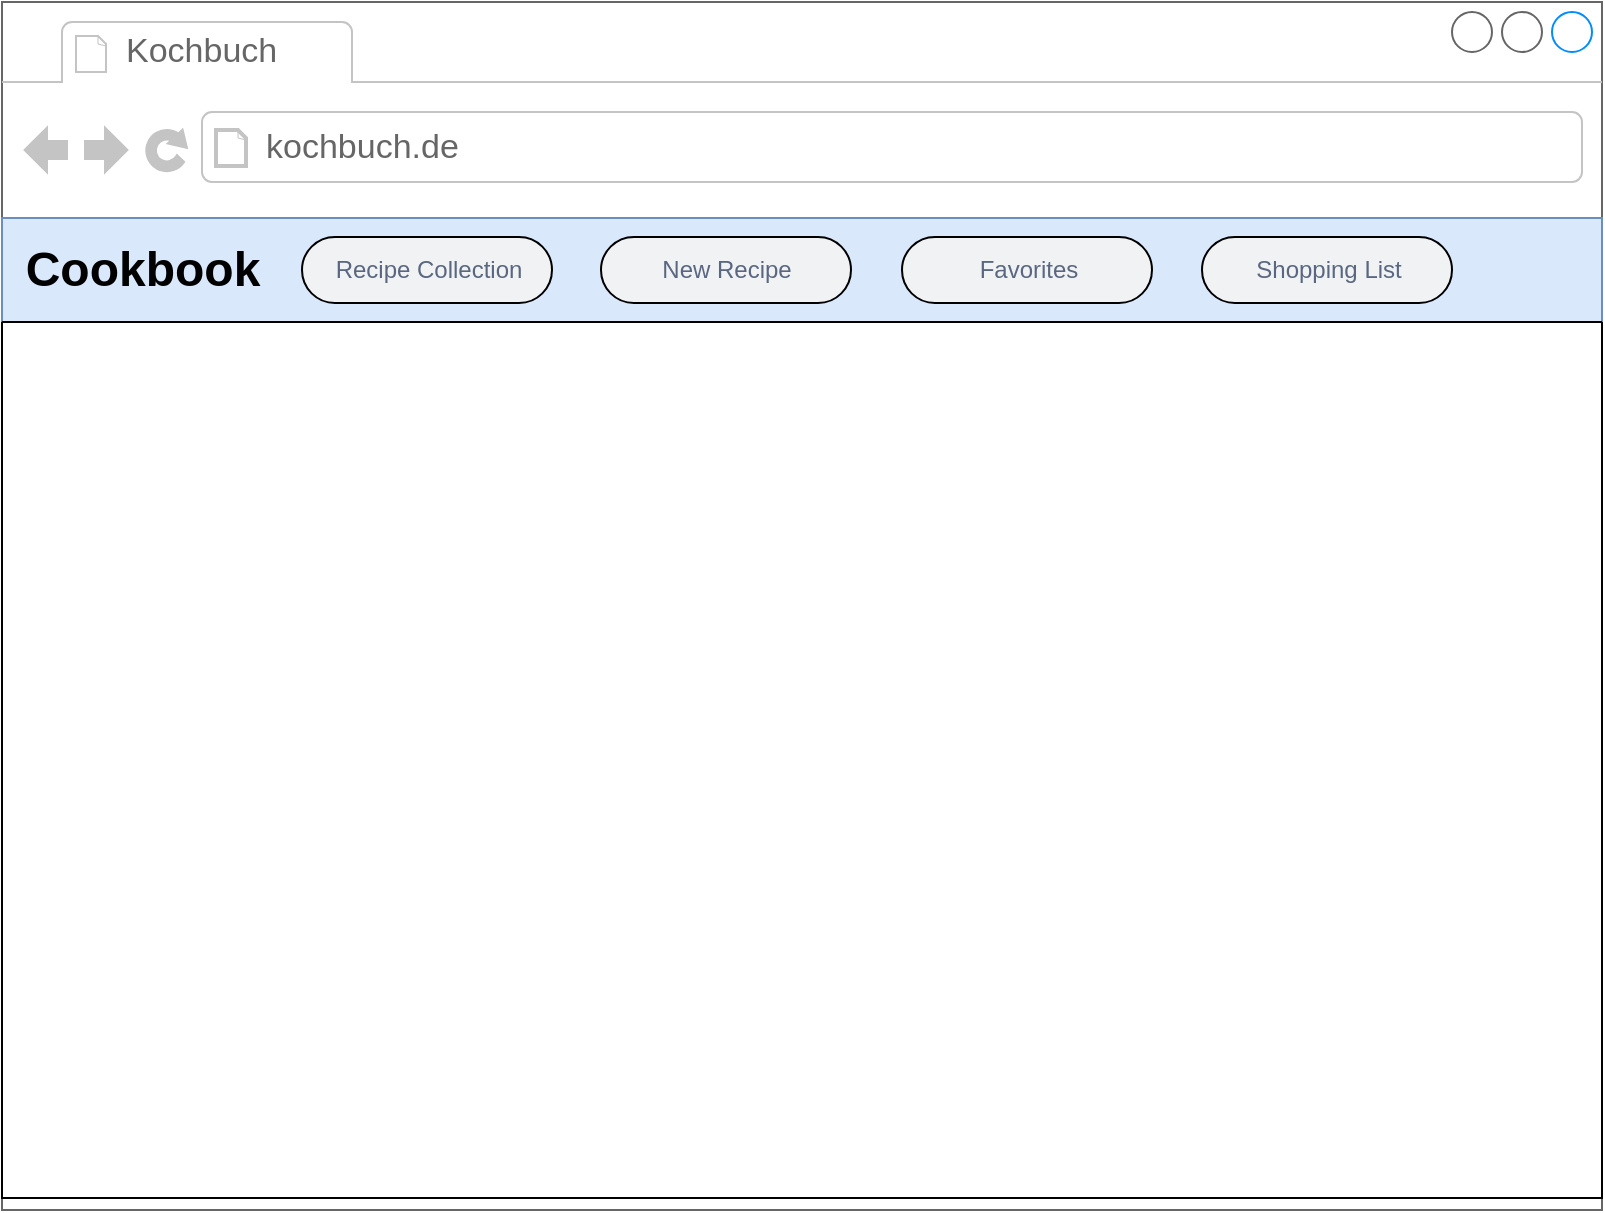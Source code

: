 <mxfile version="16.4.11" type="device" pages="3"><diagram id="uLdAUZZOvfWN0WVAU905" name="Home/Index"><mxGraphModel dx="1102" dy="865" grid="1" gridSize="10" guides="1" tooltips="1" connect="1" arrows="1" fold="1" page="1" pageScale="1" pageWidth="1169" pageHeight="827" math="0" shadow="0"><root><mxCell id="0"/><mxCell id="1" parent="0"/><mxCell id="wNjbQCEVv8uPDGprnIfS-1" value="" style="strokeWidth=1;shadow=0;dashed=0;align=center;html=1;shape=mxgraph.mockup.containers.browserWindow;rSize=0;strokeColor=#666666;strokeColor2=#008cff;strokeColor3=#c4c4c4;mainText=,;recursiveResize=0;" vertex="1" parent="1"><mxGeometry x="160" y="112" width="800" height="604" as="geometry"/></mxCell><mxCell id="wNjbQCEVv8uPDGprnIfS-11" value="" style="rounded=0;whiteSpace=wrap;html=1;fontSize=16;strokeColor=#6c8ebf;strokeWidth=1;glass=0;fillColor=#dae8fc;" vertex="1" parent="wNjbQCEVv8uPDGprnIfS-1"><mxGeometry y="108" width="800" height="52" as="geometry"/></mxCell><mxCell id="wNjbQCEVv8uPDGprnIfS-2" value="Kochbuch" style="strokeWidth=1;shadow=0;dashed=0;align=center;html=1;shape=mxgraph.mockup.containers.anchor;fontSize=17;fontColor=#666666;align=left;" vertex="1" parent="wNjbQCEVv8uPDGprnIfS-1"><mxGeometry x="60" y="12" width="110" height="26" as="geometry"/></mxCell><mxCell id="wNjbQCEVv8uPDGprnIfS-3" value="kochbuch.de" style="strokeWidth=1;shadow=0;dashed=0;align=center;html=1;shape=mxgraph.mockup.containers.anchor;rSize=0;fontSize=17;fontColor=#666666;align=left;" vertex="1" parent="wNjbQCEVv8uPDGprnIfS-1"><mxGeometry x="130" y="60" width="250" height="26" as="geometry"/></mxCell><mxCell id="wNjbQCEVv8uPDGprnIfS-4" value="Recipe Collection" style="rounded=1;fillColor=#F1F2F4;strokeColor=default;html=1;fontColor=#596780;align=center;verticalAlign=middle;fontStyle=0;fontSize=12;sketch=0;arcSize=50;" vertex="1" parent="wNjbQCEVv8uPDGprnIfS-1"><mxGeometry x="150" y="117.5" width="125" height="33" as="geometry"/></mxCell><mxCell id="wNjbQCEVv8uPDGprnIfS-6" value="New Recipe" style="rounded=1;fillColor=#F1F2F4;strokeColor=default;html=1;fontColor=#596780;align=center;verticalAlign=middle;fontStyle=0;fontSize=12;sketch=0;arcSize=50;strokeWidth=1;" vertex="1" parent="wNjbQCEVv8uPDGprnIfS-1"><mxGeometry x="299.5" y="117.5" width="125" height="33" as="geometry"/></mxCell><mxCell id="wNjbQCEVv8uPDGprnIfS-7" value="Favorites" style="rounded=1;fillColor=#F1F2F4;strokeColor=default;html=1;fontColor=#596780;align=center;verticalAlign=middle;fontStyle=0;fontSize=12;sketch=0;arcSize=50;" vertex="1" parent="wNjbQCEVv8uPDGprnIfS-1"><mxGeometry x="450" y="117.5" width="125" height="33" as="geometry"/></mxCell><mxCell id="wNjbQCEVv8uPDGprnIfS-10" value="Cookbook" style="text;strokeColor=none;fillColor=none;html=1;fontSize=24;fontStyle=1;verticalAlign=middle;align=center;" vertex="1" parent="wNjbQCEVv8uPDGprnIfS-1"><mxGeometry x="10" y="114" width="120" height="40" as="geometry"/></mxCell><mxCell id="wNjbQCEVv8uPDGprnIfS-12" value="" style="swimlane;startSize=0;glass=0;fontSize=16;strokeColor=default;strokeWidth=1;fillColor=#66B2FF;" vertex="1" parent="1"><mxGeometry x="160" y="272" width="800" height="438" as="geometry"/></mxCell><mxCell id="7e873oLCk6aR3JsWQ-Lv-1" value="Shopping List" style="rounded=1;fillColor=#F1F2F4;strokeColor=default;html=1;fontColor=#596780;align=center;verticalAlign=middle;fontStyle=0;fontSize=12;sketch=0;arcSize=50;" vertex="1" parent="1"><mxGeometry x="760" y="229.5" width="125" height="33" as="geometry"/></mxCell></root></mxGraphModel></diagram><diagram name="Recipe Collection" id="Yq2PhLKY2X5_40jFDExN"><mxGraphModel dx="1102" dy="865" grid="1" gridSize="10" guides="1" tooltips="1" connect="1" arrows="1" fold="1" page="1" pageScale="1" pageWidth="1169" pageHeight="827" math="0" shadow="0"><root><mxCell id="bl9bqz2OgVu-KBuCgq-J-0"/><mxCell id="bl9bqz2OgVu-KBuCgq-J-1" parent="bl9bqz2OgVu-KBuCgq-J-0"/><mxCell id="bl9bqz2OgVu-KBuCgq-J-2" value="" style="strokeWidth=1;shadow=0;dashed=0;align=center;html=1;shape=mxgraph.mockup.containers.browserWindow;rSize=0;strokeColor=#666666;strokeColor2=#008cff;strokeColor3=#c4c4c4;mainText=,;recursiveResize=0;" vertex="1" parent="bl9bqz2OgVu-KBuCgq-J-1"><mxGeometry x="160" y="112" width="800" height="604" as="geometry"/></mxCell><mxCell id="bl9bqz2OgVu-KBuCgq-J-3" value="" style="rounded=0;whiteSpace=wrap;html=1;fontSize=16;strokeColor=#6c8ebf;strokeWidth=1;glass=0;fillColor=#dae8fc;" vertex="1" parent="bl9bqz2OgVu-KBuCgq-J-2"><mxGeometry y="108" width="800" height="52" as="geometry"/></mxCell><mxCell id="bl9bqz2OgVu-KBuCgq-J-4" value="Kochbuch" style="strokeWidth=1;shadow=0;dashed=0;align=center;html=1;shape=mxgraph.mockup.containers.anchor;fontSize=17;fontColor=#666666;align=left;" vertex="1" parent="bl9bqz2OgVu-KBuCgq-J-2"><mxGeometry x="60" y="12" width="110" height="26" as="geometry"/></mxCell><mxCell id="bl9bqz2OgVu-KBuCgq-J-5" value="kochbuch.de" style="strokeWidth=1;shadow=0;dashed=0;align=center;html=1;shape=mxgraph.mockup.containers.anchor;rSize=0;fontSize=17;fontColor=#666666;align=left;" vertex="1" parent="bl9bqz2OgVu-KBuCgq-J-2"><mxGeometry x="130" y="60" width="250" height="26" as="geometry"/></mxCell><mxCell id="bl9bqz2OgVu-KBuCgq-J-6" value="Recipe Collection" style="rounded=1;fillColor=#F1F2F4;strokeColor=default;html=1;fontColor=#596780;align=center;verticalAlign=middle;fontStyle=0;fontSize=12;sketch=0;arcSize=50;" vertex="1" parent="bl9bqz2OgVu-KBuCgq-J-2"><mxGeometry x="150" y="117.5" width="125" height="33" as="geometry"/></mxCell><mxCell id="bl9bqz2OgVu-KBuCgq-J-7" value="New Recipe" style="rounded=1;fillColor=#F1F2F4;strokeColor=default;html=1;fontColor=#596780;align=center;verticalAlign=middle;fontStyle=0;fontSize=12;sketch=0;arcSize=50;strokeWidth=1;" vertex="1" parent="bl9bqz2OgVu-KBuCgq-J-2"><mxGeometry x="299.5" y="117.5" width="125" height="33" as="geometry"/></mxCell><mxCell id="bl9bqz2OgVu-KBuCgq-J-8" value="Favorites" style="rounded=1;fillColor=#F1F2F4;strokeColor=default;html=1;fontColor=#596780;align=center;verticalAlign=middle;fontStyle=0;fontSize=12;sketch=0;arcSize=50;" vertex="1" parent="bl9bqz2OgVu-KBuCgq-J-2"><mxGeometry x="450" y="117.5" width="125" height="33" as="geometry"/></mxCell><mxCell id="bl9bqz2OgVu-KBuCgq-J-9" value="Cookbook" style="text;strokeColor=none;fillColor=none;html=1;fontSize=24;fontStyle=1;verticalAlign=middle;align=center;" vertex="1" parent="bl9bqz2OgVu-KBuCgq-J-2"><mxGeometry x="10" y="114" width="120" height="40" as="geometry"/></mxCell><mxCell id="bl9bqz2OgVu-KBuCgq-J-10" value="" style="swimlane;startSize=0;glass=0;fontSize=16;strokeColor=default;strokeWidth=1;fillColor=#66B2FF;" vertex="1" parent="bl9bqz2OgVu-KBuCgq-J-1"><mxGeometry x="160" y="272" width="800" height="438" as="geometry"/></mxCell><mxCell id="s24vPN9jZUa48CjRR_P6-0" value="Shopping List" style="rounded=1;fillColor=#F1F2F4;strokeColor=default;html=1;fontColor=#596780;align=center;verticalAlign=middle;fontStyle=0;fontSize=12;sketch=0;arcSize=50;" vertex="1" parent="bl9bqz2OgVu-KBuCgq-J-1"><mxGeometry x="760" y="229.5" width="125" height="33" as="geometry"/></mxCell></root></mxGraphModel></diagram><diagram name="New Recipe" id="Cq3HnNZkVrBJorHGPrhq"><mxGraphModel dx="1102" dy="865" grid="1" gridSize="10" guides="1" tooltips="1" connect="1" arrows="1" fold="1" page="1" pageScale="1" pageWidth="1169" pageHeight="827" math="0" shadow="0"><root><mxCell id="MAPax_Jt2ATX0YCJ_7Qe-0"/><mxCell id="MAPax_Jt2ATX0YCJ_7Qe-1" parent="MAPax_Jt2ATX0YCJ_7Qe-0"/><mxCell id="MAPax_Jt2ATX0YCJ_7Qe-2" value="" style="strokeWidth=1;shadow=0;dashed=0;align=center;html=1;shape=mxgraph.mockup.containers.browserWindow;rSize=0;strokeColor=#666666;strokeColor2=#008cff;strokeColor3=#c4c4c4;mainText=,;recursiveResize=0;" vertex="1" parent="MAPax_Jt2ATX0YCJ_7Qe-1"><mxGeometry x="170" y="112" width="800" height="578" as="geometry"/></mxCell><mxCell id="MAPax_Jt2ATX0YCJ_7Qe-3" value="" style="rounded=0;whiteSpace=wrap;html=1;fontSize=16;strokeColor=#6c8ebf;strokeWidth=1;glass=0;fillColor=#dae8fc;" vertex="1" parent="MAPax_Jt2ATX0YCJ_7Qe-2"><mxGeometry y="108" width="800" height="52" as="geometry"/></mxCell><mxCell id="MAPax_Jt2ATX0YCJ_7Qe-4" value="Kochbuch" style="strokeWidth=1;shadow=0;dashed=0;align=center;html=1;shape=mxgraph.mockup.containers.anchor;fontSize=17;fontColor=#666666;align=left;" vertex="1" parent="MAPax_Jt2ATX0YCJ_7Qe-2"><mxGeometry x="60" y="12" width="110" height="26" as="geometry"/></mxCell><mxCell id="MAPax_Jt2ATX0YCJ_7Qe-5" value="kochbuch.de" style="strokeWidth=1;shadow=0;dashed=0;align=center;html=1;shape=mxgraph.mockup.containers.anchor;rSize=0;fontSize=17;fontColor=#666666;align=left;" vertex="1" parent="MAPax_Jt2ATX0YCJ_7Qe-2"><mxGeometry x="130" y="60" width="250" height="26" as="geometry"/></mxCell><mxCell id="MAPax_Jt2ATX0YCJ_7Qe-6" value="Recipe Collection" style="rounded=1;fillColor=#F1F2F4;strokeColor=default;html=1;fontColor=#596780;align=center;verticalAlign=middle;fontStyle=0;fontSize=12;sketch=0;arcSize=50;" vertex="1" parent="MAPax_Jt2ATX0YCJ_7Qe-2"><mxGeometry x="150" y="117.5" width="125" height="33" as="geometry"/></mxCell><mxCell id="MAPax_Jt2ATX0YCJ_7Qe-7" value="New Recipe" style="rounded=1;fillColor=#F1F2F4;strokeColor=default;html=1;fontColor=#596780;align=center;verticalAlign=middle;fontStyle=0;fontSize=12;sketch=0;arcSize=50;strokeWidth=1;" vertex="1" parent="MAPax_Jt2ATX0YCJ_7Qe-2"><mxGeometry x="299.5" y="117.5" width="125" height="33" as="geometry"/></mxCell><mxCell id="MAPax_Jt2ATX0YCJ_7Qe-8" value="Favorites" style="rounded=1;fillColor=#F1F2F4;strokeColor=default;html=1;fontColor=#596780;align=center;verticalAlign=middle;fontStyle=0;fontSize=12;sketch=0;arcSize=50;" vertex="1" parent="MAPax_Jt2ATX0YCJ_7Qe-2"><mxGeometry x="450" y="117.5" width="125" height="33" as="geometry"/></mxCell><mxCell id="MAPax_Jt2ATX0YCJ_7Qe-9" value="Cookbook" style="text;strokeColor=none;fillColor=none;html=1;fontSize=24;fontStyle=1;verticalAlign=middle;align=center;" vertex="1" parent="MAPax_Jt2ATX0YCJ_7Qe-2"><mxGeometry x="10" y="114" width="120" height="40" as="geometry"/></mxCell><mxCell id="MAPax_Jt2ATX0YCJ_7Qe-11" value="&lt;h1&gt;Create a new recipe&lt;/h1&gt;&lt;div&gt;&lt;br&gt;&lt;/div&gt;" style="text;html=1;strokeColor=none;fillColor=none;spacing=5;spacingTop=-20;whiteSpace=wrap;overflow=hidden;rounded=0;glass=0;fontSize=16;" vertex="1" parent="MAPax_Jt2ATX0YCJ_7Qe-2"><mxGeometry x="10" y="168" width="340" height="62" as="geometry"/></mxCell><mxCell id="MAPax_Jt2ATX0YCJ_7Qe-12" value="Shopping List" style="rounded=1;fillColor=#F1F2F4;strokeColor=default;html=1;fontColor=#596780;align=center;verticalAlign=middle;fontStyle=0;fontSize=12;sketch=0;arcSize=50;" vertex="1" parent="MAPax_Jt2ATX0YCJ_7Qe-2"><mxGeometry x="600" y="117.5" width="125" height="33" as="geometry"/></mxCell><mxCell id="7MbXNNWN_12Jnxc2loY9-0" value="" style="swimlane;startSize=0;glass=0;fontSize=16;strokeColor=default;strokeWidth=1;fillColor=#66B2FF;" vertex="1" parent="MAPax_Jt2ATX0YCJ_7Qe-2"><mxGeometry x="20" y="272" width="200" height="30" as="geometry"/></mxCell><mxCell id="7MbXNNWN_12Jnxc2loY9-1" value="Submit" style="rounded=1;fillColor=#F1F2F4;strokeColor=default;html=1;fontColor=#596780;align=center;verticalAlign=middle;fontStyle=0;fontSize=12;sketch=0;arcSize=50;" vertex="1" parent="MAPax_Jt2ATX0YCJ_7Qe-2"><mxGeometry x="490" y="270.5" width="125" height="33" as="geometry"/></mxCell><mxCell id="7MbXNNWN_12Jnxc2loY9-2" value="Ingredients" style="text;html=1;strokeColor=none;fillColor=none;align=center;verticalAlign=middle;whiteSpace=wrap;rounded=0;glass=0;fontSize=16;" vertex="1" parent="MAPax_Jt2ATX0YCJ_7Qe-2"><mxGeometry x="20" y="230" width="200" height="30" as="geometry"/></mxCell><mxCell id="7MbXNNWN_12Jnxc2loY9-3" value="Quantity" style="text;html=1;strokeColor=none;fillColor=none;align=center;verticalAlign=middle;whiteSpace=wrap;rounded=0;glass=0;fontSize=16;" vertex="1" parent="MAPax_Jt2ATX0YCJ_7Qe-2"><mxGeometry x="240" y="230" width="200" height="30" as="geometry"/></mxCell><mxCell id="7MbXNNWN_12Jnxc2loY9-4" value="" style="swimlane;startSize=0;glass=0;fontSize=16;strokeColor=default;strokeWidth=1;fillColor=#66B2FF;" vertex="1" parent="MAPax_Jt2ATX0YCJ_7Qe-2"><mxGeometry x="240" y="272" width="200" height="30" as="geometry"/></mxCell><mxCell id="7MbXNNWN_12Jnxc2loY9-5" value="" style="swimlane;startSize=0;glass=0;fontSize=16;strokeColor=default;strokeWidth=1;fillColor=#66B2FF;" vertex="1" parent="MAPax_Jt2ATX0YCJ_7Qe-2"><mxGeometry x="490" y="328" width="280" height="222" as="geometry"/></mxCell><mxCell id="7MbXNNWN_12Jnxc2loY9-6" value="" style="swimlane;startSize=0;glass=0;fontSize=16;strokeColor=default;strokeWidth=1;fillColor=#66B2FF;" vertex="1" parent="MAPax_Jt2ATX0YCJ_7Qe-2"><mxGeometry x="20" y="378" width="200" height="30" as="geometry"/></mxCell><mxCell id="7MbXNNWN_12Jnxc2loY9-7" value="Recipe Name" style="text;html=1;strokeColor=none;fillColor=none;align=center;verticalAlign=middle;whiteSpace=wrap;rounded=0;glass=0;fontSize=16;" vertex="1" parent="MAPax_Jt2ATX0YCJ_7Qe-2"><mxGeometry x="20" y="338" width="200" height="30" as="geometry"/></mxCell></root></mxGraphModel></diagram></mxfile>